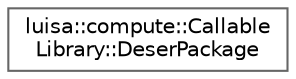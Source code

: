 digraph "类继承关系图"
{
 // LATEX_PDF_SIZE
  bgcolor="transparent";
  edge [fontname=Helvetica,fontsize=10,labelfontname=Helvetica,labelfontsize=10];
  node [fontname=Helvetica,fontsize=10,shape=box,height=0.2,width=0.4];
  rankdir="LR";
  Node0 [id="Node000000",label="luisa::compute::Callable\lLibrary::DeserPackage",height=0.2,width=0.4,color="grey40", fillcolor="white", style="filled",URL="$structluisa_1_1compute_1_1_callable_library_1_1_deser_package.html",tooltip=" "];
}
